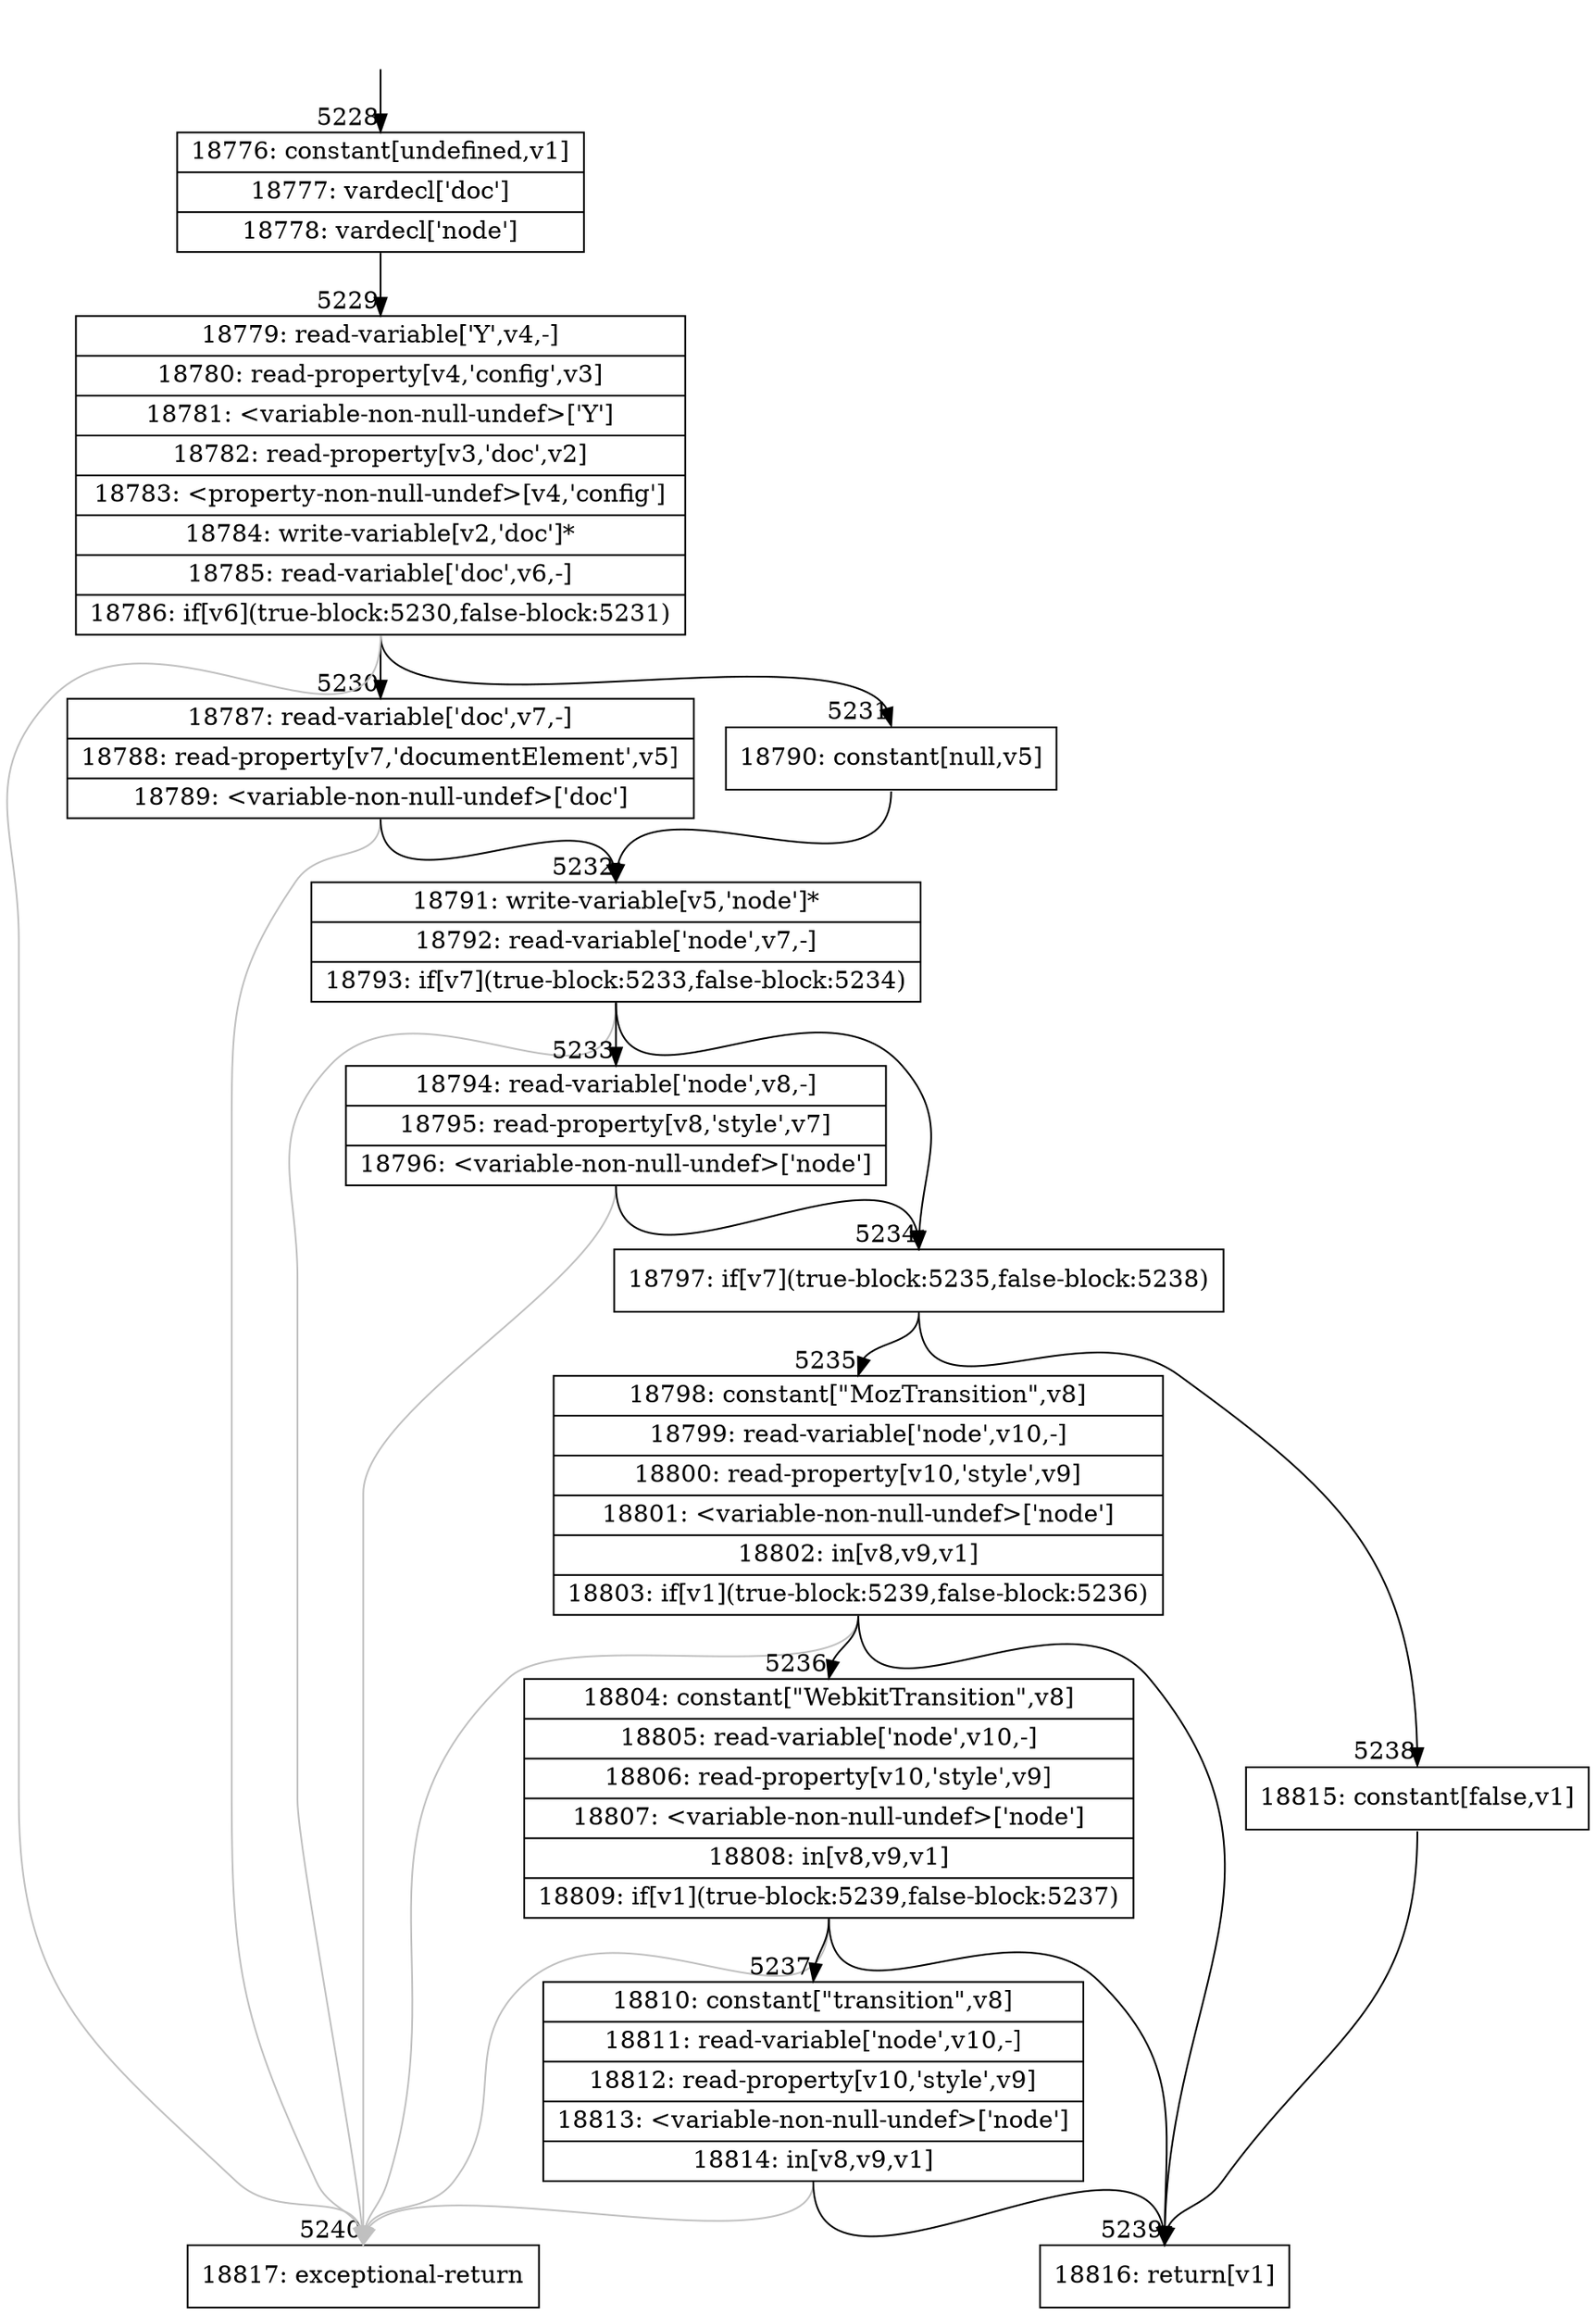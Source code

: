 digraph {
rankdir="TD"
BB_entry243[shape=none,label=""];
BB_entry243 -> BB5228 [tailport=s, headport=n, headlabel="    5228"]
BB5228 [shape=record label="{18776: constant[undefined,v1]|18777: vardecl['doc']|18778: vardecl['node']}" ] 
BB5228 -> BB5229 [tailport=s, headport=n, headlabel="      5229"]
BB5229 [shape=record label="{18779: read-variable['Y',v4,-]|18780: read-property[v4,'config',v3]|18781: \<variable-non-null-undef\>['Y']|18782: read-property[v3,'doc',v2]|18783: \<property-non-null-undef\>[v4,'config']|18784: write-variable[v2,'doc']*|18785: read-variable['doc',v6,-]|18786: if[v6](true-block:5230,false-block:5231)}" ] 
BB5229 -> BB5230 [tailport=s, headport=n, headlabel="      5230"]
BB5229 -> BB5231 [tailport=s, headport=n, headlabel="      5231"]
BB5229 -> BB5240 [tailport=s, headport=n, color=gray, headlabel="      5240"]
BB5230 [shape=record label="{18787: read-variable['doc',v7,-]|18788: read-property[v7,'documentElement',v5]|18789: \<variable-non-null-undef\>['doc']}" ] 
BB5230 -> BB5232 [tailport=s, headport=n, headlabel="      5232"]
BB5230 -> BB5240 [tailport=s, headport=n, color=gray]
BB5231 [shape=record label="{18790: constant[null,v5]}" ] 
BB5231 -> BB5232 [tailport=s, headport=n]
BB5232 [shape=record label="{18791: write-variable[v5,'node']*|18792: read-variable['node',v7,-]|18793: if[v7](true-block:5233,false-block:5234)}" ] 
BB5232 -> BB5234 [tailport=s, headport=n, headlabel="      5234"]
BB5232 -> BB5233 [tailport=s, headport=n, headlabel="      5233"]
BB5232 -> BB5240 [tailport=s, headport=n, color=gray]
BB5233 [shape=record label="{18794: read-variable['node',v8,-]|18795: read-property[v8,'style',v7]|18796: \<variable-non-null-undef\>['node']}" ] 
BB5233 -> BB5234 [tailport=s, headport=n]
BB5233 -> BB5240 [tailport=s, headport=n, color=gray]
BB5234 [shape=record label="{18797: if[v7](true-block:5235,false-block:5238)}" ] 
BB5234 -> BB5235 [tailport=s, headport=n, headlabel="      5235"]
BB5234 -> BB5238 [tailport=s, headport=n, headlabel="      5238"]
BB5235 [shape=record label="{18798: constant[\"MozTransition\",v8]|18799: read-variable['node',v10,-]|18800: read-property[v10,'style',v9]|18801: \<variable-non-null-undef\>['node']|18802: in[v8,v9,v1]|18803: if[v1](true-block:5239,false-block:5236)}" ] 
BB5235 -> BB5239 [tailport=s, headport=n, headlabel="      5239"]
BB5235 -> BB5236 [tailport=s, headport=n, headlabel="      5236"]
BB5235 -> BB5240 [tailport=s, headport=n, color=gray]
BB5236 [shape=record label="{18804: constant[\"WebkitTransition\",v8]|18805: read-variable['node',v10,-]|18806: read-property[v10,'style',v9]|18807: \<variable-non-null-undef\>['node']|18808: in[v8,v9,v1]|18809: if[v1](true-block:5239,false-block:5237)}" ] 
BB5236 -> BB5239 [tailport=s, headport=n]
BB5236 -> BB5237 [tailport=s, headport=n, headlabel="      5237"]
BB5236 -> BB5240 [tailport=s, headport=n, color=gray]
BB5237 [shape=record label="{18810: constant[\"transition\",v8]|18811: read-variable['node',v10,-]|18812: read-property[v10,'style',v9]|18813: \<variable-non-null-undef\>['node']|18814: in[v8,v9,v1]}" ] 
BB5237 -> BB5239 [tailport=s, headport=n]
BB5237 -> BB5240 [tailport=s, headport=n, color=gray]
BB5238 [shape=record label="{18815: constant[false,v1]}" ] 
BB5238 -> BB5239 [tailport=s, headport=n]
BB5239 [shape=record label="{18816: return[v1]}" ] 
BB5240 [shape=record label="{18817: exceptional-return}" ] 
//#$~ 8681
}
